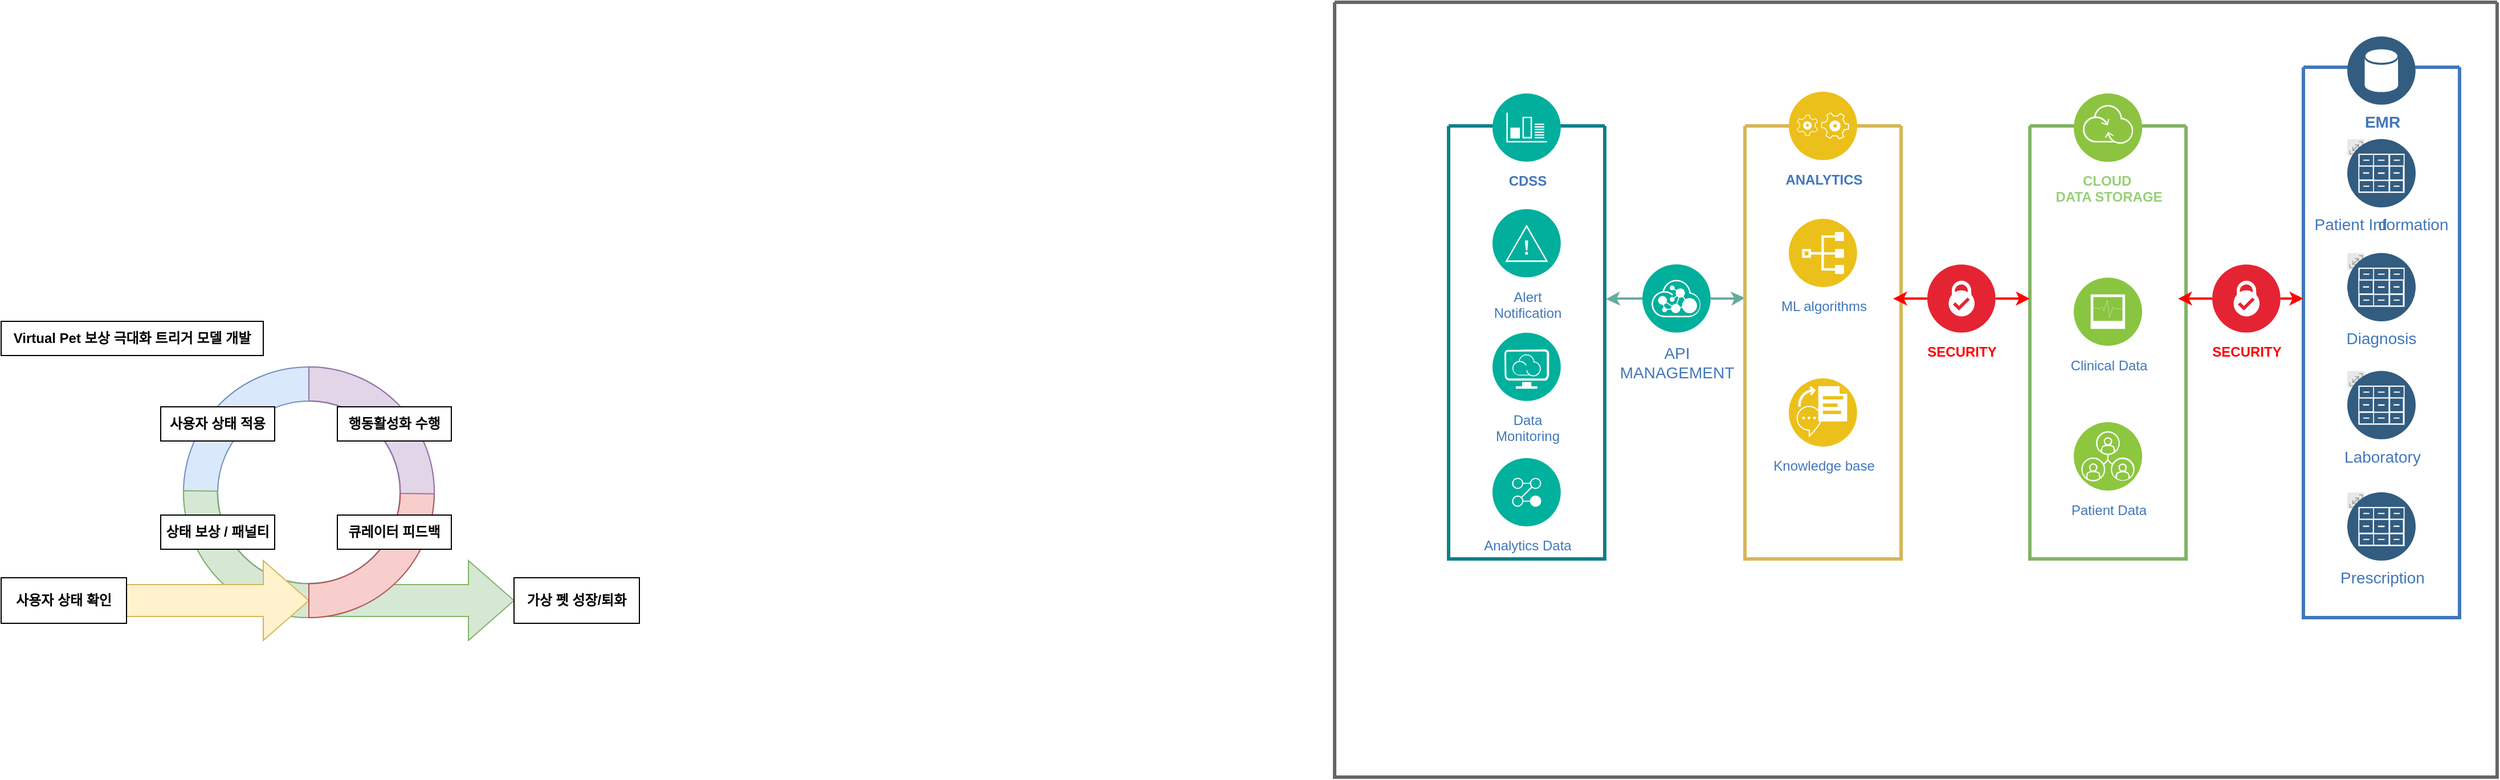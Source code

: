 <mxfile version="20.8.5" type="github">
  <diagram id="0d7cefc2-ccd6-e077-73ed-a8e48b0cddf6" name="Page-1">
    <mxGraphModel dx="2247" dy="694" grid="1" gridSize="10" guides="1" tooltips="1" connect="1" arrows="1" fold="1" page="1" pageScale="1" pageWidth="1169" pageHeight="827" background="none" math="0" shadow="0">
      <root>
        <mxCell id="0" />
        <mxCell id="1" parent="0" />
        <mxCell id="0V8n2o7gTM4KSVa6vnnp-101" value="" style="html=1;shadow=0;dashed=0;align=center;verticalAlign=middle;shape=mxgraph.arrows2.arrow;dy=0.6;dx=40;notch=0;fillColor=#d5e8d4;strokeColor=#82b366;" parent="1" vertex="1">
          <mxGeometry x="-770" y="500" width="180" height="70" as="geometry" />
        </mxCell>
        <mxCell id="0V8n2o7gTM4KSVa6vnnp-102" value="" style="verticalLabelPosition=bottom;verticalAlign=top;html=1;shape=mxgraph.basic.donut;dx=30;fillColor=#dae8fc;strokeColor=#6c8ebf;fillOpacity=100;" parent="1" vertex="1">
          <mxGeometry x="-880" y="330" width="220" height="220" as="geometry" />
        </mxCell>
        <mxCell id="2" value="" style="swimlane;shadow=0;align=right;startSize=0;collapsible=0;strokeWidth=3;fillColor=#f5f5f5;fontColor=#333333;strokeColor=#666666;" parent="1" vertex="1">
          <mxGeometry x="130" y="10" width="1020" height="680" as="geometry" />
        </mxCell>
        <mxCell id="Esg44BOYz5HKo0OelRvy-150" value="" style="edgeStyle=orthogonalEdgeStyle;rounded=0;orthogonalLoop=1;jettySize=auto;html=1;strokeColor=#67AB9F;strokeWidth=2;fontSize=16;fontColor=#FF0000;entryX=0.001;entryY=0.397;entryDx=0;entryDy=0;entryPerimeter=0;" parent="2" source="76" target="Esg44BOYz5HKo0OelRvy-125" edge="1">
          <mxGeometry relative="1" as="geometry" />
        </mxCell>
        <mxCell id="Esg44BOYz5HKo0OelRvy-151" style="edgeStyle=orthogonalEdgeStyle;rounded=0;orthogonalLoop=1;jettySize=auto;html=1;entryX=1.008;entryY=0.4;entryDx=0;entryDy=0;entryPerimeter=0;strokeColor=#67AB9F;strokeWidth=2;fontSize=16;fontColor=#FF0000;" parent="2" source="76" target="Esg44BOYz5HKo0OelRvy-139" edge="1">
          <mxGeometry relative="1" as="geometry" />
        </mxCell>
        <mxCell id="76" value="API&lt;div&gt;MANAGEMENT&lt;/div&gt;" style="aspect=fixed;perimeter=ellipsePerimeter;html=1;align=center;shadow=0;dashed=0;image;image=img/lib/ibm/management/api_management.svg;rounded=1;labelBackgroundColor=#ffffff;strokeColor=#666666;strokeWidth=3;fillColor=#C2952D;gradientColor=none;fontSize=14;fontColor=#4277BB;spacingTop=3;" parent="2" vertex="1">
          <mxGeometry x="270" y="230" width="60" height="60" as="geometry" />
        </mxCell>
        <mxCell id="77" value="" style="swimlane;shadow=0;strokeColor=#82b366;fillColor=#d5e8d4;align=right;startSize=0;collapsible=0;strokeWidth=3;" parent="2" vertex="1">
          <mxGeometry x="610" y="108.5" width="137" height="380" as="geometry" />
        </mxCell>
        <mxCell id="Esg44BOYz5HKo0OelRvy-120" value="Clinical Data" style="aspect=fixed;perimeter=ellipsePerimeter;html=1;align=center;shadow=0;dashed=0;fontColor=#4277BB;labelBackgroundColor=#ffffff;fontSize=12;spacingTop=3;image;image=img/lib/ibm/infrastructure/diagnostics.svg;" parent="77" vertex="1">
          <mxGeometry x="38.5" y="133" width="60" height="60" as="geometry" />
        </mxCell>
        <mxCell id="Esg44BOYz5HKo0OelRvy-121" value="Patient Data" style="aspect=fixed;perimeter=ellipsePerimeter;html=1;align=center;shadow=0;dashed=0;fontColor=#4277BB;labelBackgroundColor=#ffffff;fontSize=12;spacingTop=3;image;image=img/lib/ibm/infrastructure/peer_services.svg;" parent="77" vertex="1">
          <mxGeometry x="38.5" y="260" width="60" height="60" as="geometry" />
        </mxCell>
        <mxCell id="Esg44BOYz5HKo0OelRvy-136" value="&lt;b&gt;&lt;font color=&quot;#97d077&quot;&gt;CLOUD&amp;nbsp;&lt;br&gt;DATA STORAGE&lt;/font&gt;&lt;/b&gt;" style="aspect=fixed;perimeter=ellipsePerimeter;html=1;align=center;shadow=0;dashed=0;fontColor=#4277BB;labelBackgroundColor=#ffffff;fontSize=12;spacingTop=3;image;image=img/lib/ibm/infrastructure/transformation_connectivity.svg;" parent="77" vertex="1">
          <mxGeometry x="38.5" y="-28.5" width="60" height="60" as="geometry" />
        </mxCell>
        <mxCell id="79" value="" style="swimlane;shadow=0;strokeColor=#4277BB;fillColor=#ffffff;fontColor=#000000;align=center;startSize=0;collapsible=0;strokeWidth=3;verticalAlign=bottom;fontSize=16;" parent="2" vertex="1">
          <mxGeometry x="850" y="57" width="137" height="483" as="geometry" />
        </mxCell>
        <mxCell id="99" value="" style="group;fontSize=14;fontColor=#4277BB;labelBackgroundColor=#ffffff;" parent="79" vertex="1" connectable="0">
          <mxGeometry x="38.5" y="373" width="60" height="60" as="geometry" />
        </mxCell>
        <mxCell id="100" value="" style="aspect=fixed;perimeter=ellipsePerimeter;html=1;align=center;shadow=0;dashed=0;image;image=img/lib/ibm/miscellaneous/scalable.svg;rounded=1;labelBackgroundColor=none;strokeColor=#666666;strokeWidth=3;fillColor=#C2952D;gradientColor=none;fontSize=14;fontColor=#4277BB;" parent="99" vertex="1">
          <mxGeometry width="15" height="15" as="geometry" />
        </mxCell>
        <mxCell id="101" value="Prescription" style="aspect=fixed;perimeter=ellipsePerimeter;html=1;align=center;shadow=0;dashed=0;image;image=img/lib/ibm/data/file_repository.svg;rounded=1;labelBackgroundColor=none;strokeColor=#666666;strokeWidth=3;fillColor=#C2952D;gradientColor=none;fontSize=14;fontColor=#4277BB;" parent="99" vertex="1">
          <mxGeometry width="60" height="60" as="geometry" />
        </mxCell>
        <mxCell id="Esg44BOYz5HKo0OelRvy-107" value="Diagnosis" style="group;fontSize=14;fontColor=#4277BB;labelPosition=center;verticalLabelPosition=bottom;align=center;verticalAlign=top;labelBackgroundColor=#ffffff;" parent="79" vertex="1" connectable="0">
          <mxGeometry x="38.5" y="163" width="60" height="60" as="geometry" />
        </mxCell>
        <mxCell id="Esg44BOYz5HKo0OelRvy-108" value="" style="aspect=fixed;perimeter=ellipsePerimeter;html=1;align=center;shadow=0;dashed=0;image;image=img/lib/ibm/miscellaneous/scalable.svg;rounded=1;labelBackgroundColor=none;strokeColor=#666666;strokeWidth=3;fillColor=#C2952D;gradientColor=none;fontSize=14;fontColor=#4277BB;" parent="Esg44BOYz5HKo0OelRvy-107" vertex="1">
          <mxGeometry width="15" height="15" as="geometry" />
        </mxCell>
        <mxCell id="Esg44BOYz5HKo0OelRvy-109" value="" style="aspect=fixed;perimeter=ellipsePerimeter;html=1;align=center;shadow=0;dashed=0;image;image=img/lib/ibm/data/file_repository.svg;rounded=1;labelBackgroundColor=none;strokeColor=#666666;strokeWidth=3;fillColor=#C2952D;gradientColor=none;fontSize=14;fontColor=#4277BB;" parent="Esg44BOYz5HKo0OelRvy-107" vertex="1">
          <mxGeometry width="60" height="60" as="geometry" />
        </mxCell>
        <mxCell id="Esg44BOYz5HKo0OelRvy-122" value="&lt;b&gt;EMR&lt;/b&gt;" style="aspect=fixed;perimeter=ellipsePerimeter;html=1;align=center;shadow=0;dashed=0;image;image=img/lib/ibm/data/data_services.svg;rounded=1;labelBackgroundColor=#ffffff;strokeColor=#666666;strokeWidth=3;fillColor=#C2952D;gradientColor=none;fontSize=14;fontColor=#4277BB;" parent="79" vertex="1">
          <mxGeometry x="38.5" y="-27" width="60" height="60" as="geometry" />
        </mxCell>
        <mxCell id="96" value="" style="group;fontSize=14;fontColor=#4277BB;labelBackgroundColor=#ffffff;" parent="79" vertex="1" connectable="0">
          <mxGeometry x="38.5" y="266.5" width="60" height="60" as="geometry" />
        </mxCell>
        <mxCell id="97" value="" style="aspect=fixed;perimeter=ellipsePerimeter;html=1;align=center;shadow=0;dashed=0;image;image=img/lib/ibm/miscellaneous/scalable.svg;rounded=1;labelBackgroundColor=none;strokeColor=#666666;strokeWidth=3;fillColor=#C2952D;gradientColor=none;fontSize=14;fontColor=#4277BB;" parent="96" vertex="1">
          <mxGeometry width="15" height="15" as="geometry" />
        </mxCell>
        <mxCell id="98" value="Laboratory" style="aspect=fixed;perimeter=ellipsePerimeter;html=1;align=center;shadow=0;dashed=0;image;image=img/lib/ibm/data/file_repository.svg;rounded=1;labelBackgroundColor=none;strokeColor=#666666;strokeWidth=3;fillColor=#C2952D;gradientColor=none;fontSize=14;fontColor=#4277BB;" parent="96" vertex="1">
          <mxGeometry width="60" height="60" as="geometry" />
        </mxCell>
        <mxCell id="Esg44BOYz5HKo0OelRvy-143" value="Patient Information" style="group;fontSize=14;fontColor=#4277BB;labelPosition=center;verticalLabelPosition=bottom;align=center;verticalAlign=top;labelBackgroundColor=#ffffff;" parent="79" vertex="1" connectable="0">
          <mxGeometry x="38.5" y="63" width="60" height="60" as="geometry" />
        </mxCell>
        <mxCell id="Esg44BOYz5HKo0OelRvy-144" value="" style="aspect=fixed;perimeter=ellipsePerimeter;html=1;align=center;shadow=0;dashed=0;image;image=img/lib/ibm/miscellaneous/scalable.svg;rounded=1;labelBackgroundColor=none;strokeColor=#666666;strokeWidth=3;fillColor=#C2952D;gradientColor=none;fontSize=14;fontColor=#4277BB;" parent="Esg44BOYz5HKo0OelRvy-143" vertex="1">
          <mxGeometry width="15" height="15" as="geometry" />
        </mxCell>
        <mxCell id="Esg44BOYz5HKo0OelRvy-145" value="d" style="aspect=fixed;perimeter=ellipsePerimeter;html=1;align=center;shadow=0;dashed=0;image;image=img/lib/ibm/data/file_repository.svg;rounded=1;labelBackgroundColor=none;strokeColor=#666666;strokeWidth=3;fillColor=#C2952D;gradientColor=none;fontSize=14;fontColor=#4277BB;" parent="Esg44BOYz5HKo0OelRvy-143" vertex="1">
          <mxGeometry width="60" height="60" as="geometry" />
        </mxCell>
        <mxCell id="Esg44BOYz5HKo0OelRvy-156" style="edgeStyle=orthogonalEdgeStyle;rounded=0;orthogonalLoop=1;jettySize=auto;html=1;entryX=0.949;entryY=0.399;entryDx=0;entryDy=0;entryPerimeter=0;strokeColor=#FF0000;strokeWidth=2;fontSize=16;fontColor=#FF0000;" parent="2" source="Esg44BOYz5HKo0OelRvy-112" target="77" edge="1">
          <mxGeometry relative="1" as="geometry" />
        </mxCell>
        <mxCell id="Esg44BOYz5HKo0OelRvy-157" style="edgeStyle=orthogonalEdgeStyle;rounded=0;orthogonalLoop=1;jettySize=auto;html=1;strokeColor=#FF0000;strokeWidth=2;fontSize=16;fontColor=#FF0000;" parent="2" source="Esg44BOYz5HKo0OelRvy-112" edge="1">
          <mxGeometry relative="1" as="geometry">
            <mxPoint x="850" y="260" as="targetPoint" />
          </mxGeometry>
        </mxCell>
        <mxCell id="Esg44BOYz5HKo0OelRvy-112" value="&lt;font color=&quot;#ff0000&quot;&gt;SECURITY&lt;/font&gt;" style="aspect=fixed;perimeter=ellipsePerimeter;html=1;align=center;shadow=0;dashed=0;fontColor=#4277BB;labelBackgroundColor=#ffffff;fontSize=12;spacingTop=3;image;image=img/lib/ibm/blockchain/certificate_authority.svg;fontStyle=1" parent="2" vertex="1">
          <mxGeometry x="770" y="230" width="60" height="60" as="geometry" />
        </mxCell>
        <mxCell id="Esg44BOYz5HKo0OelRvy-125" value="" style="swimlane;shadow=0;strokeColor=#d6b656;fillColor=#fff2cc;align=right;startSize=0;collapsible=0;strokeWidth=3;" parent="2" vertex="1">
          <mxGeometry x="360" y="108.5" width="137" height="380" as="geometry" />
        </mxCell>
        <mxCell id="Esg44BOYz5HKo0OelRvy-124" value="&lt;b&gt;ANALYTICS&lt;/b&gt;" style="aspect=fixed;perimeter=ellipsePerimeter;html=1;align=center;shadow=0;dashed=0;fontColor=#4277BB;labelBackgroundColor=#ffffff;fontSize=12;spacingTop=3;image;image=img/lib/ibm/applications/application_logic.svg;" parent="Esg44BOYz5HKo0OelRvy-125" vertex="1">
          <mxGeometry x="38.5" y="-30" width="60" height="60" as="geometry" />
        </mxCell>
        <mxCell id="Esg44BOYz5HKo0OelRvy-137" value="ML algorithms" style="aspect=fixed;perimeter=ellipsePerimeter;html=1;align=center;shadow=0;dashed=0;fontColor=#4277BB;labelBackgroundColor=#ffffff;fontSize=12;spacingTop=3;image;image=img/lib/ibm/applications/index.svg;" parent="Esg44BOYz5HKo0OelRvy-125" vertex="1">
          <mxGeometry x="38.5" y="81.5" width="60" height="60" as="geometry" />
        </mxCell>
        <mxCell id="Esg44BOYz5HKo0OelRvy-138" value="Knowledge base" style="aspect=fixed;perimeter=ellipsePerimeter;html=1;align=center;shadow=0;dashed=0;fontColor=#4277BB;labelBackgroundColor=#ffffff;fontSize=12;spacingTop=3;image;image=img/lib/ibm/applications/speech_to_text.svg;" parent="Esg44BOYz5HKo0OelRvy-125" vertex="1">
          <mxGeometry x="38.5" y="221.5" width="60" height="60" as="geometry" />
        </mxCell>
        <mxCell id="Esg44BOYz5HKo0OelRvy-153" style="edgeStyle=orthogonalEdgeStyle;rounded=0;orthogonalLoop=1;jettySize=auto;html=1;entryX=0.949;entryY=0.399;entryDx=0;entryDy=0;entryPerimeter=0;strokeColor=#FF0000;strokeWidth=2;fontSize=16;fontColor=#FF0000;" parent="2" source="Esg44BOYz5HKo0OelRvy-130" target="Esg44BOYz5HKo0OelRvy-125" edge="1">
          <mxGeometry relative="1" as="geometry" />
        </mxCell>
        <mxCell id="Esg44BOYz5HKo0OelRvy-155" style="edgeStyle=orthogonalEdgeStyle;rounded=0;orthogonalLoop=1;jettySize=auto;html=1;entryX=0;entryY=0.399;entryDx=0;entryDy=0;entryPerimeter=0;strokeColor=#FF0000;strokeWidth=2;fontSize=16;fontColor=#FF0000;" parent="2" source="Esg44BOYz5HKo0OelRvy-130" target="77" edge="1">
          <mxGeometry relative="1" as="geometry" />
        </mxCell>
        <mxCell id="Esg44BOYz5HKo0OelRvy-130" value="SECURITY" style="aspect=fixed;perimeter=ellipsePerimeter;html=1;align=center;shadow=0;dashed=0;fontColor=#FF0000;labelBackgroundColor=#ffffff;fontSize=12;spacingTop=3;image;image=img/lib/ibm/blockchain/certificate_authority.svg;fontStyle=1" parent="2" vertex="1">
          <mxGeometry x="520" y="230" width="60" height="60" as="geometry" />
        </mxCell>
        <mxCell id="Esg44BOYz5HKo0OelRvy-139" value="" style="swimlane;shadow=0;strokeColor=#0e8088;fillColor=#b0e3e6;align=right;startSize=0;collapsible=0;strokeWidth=3;" parent="2" vertex="1">
          <mxGeometry x="100" y="108.5" width="137" height="380" as="geometry" />
        </mxCell>
        <mxCell id="Esg44BOYz5HKo0OelRvy-146" value="&lt;b&gt;CDSS&lt;/b&gt;" style="aspect=fixed;perimeter=ellipsePerimeter;html=1;align=center;shadow=0;dashed=0;fontColor=#4277BB;labelBackgroundColor=#ffffff;fontSize=12;spacingTop=3;image;image=img/lib/ibm/management/monitoring_metrics.svg;" parent="Esg44BOYz5HKo0OelRvy-139" vertex="1">
          <mxGeometry x="38.5" y="-28.5" width="60" height="60" as="geometry" />
        </mxCell>
        <mxCell id="Esg44BOYz5HKo0OelRvy-147" value="Alert&lt;br&gt;Notification" style="aspect=fixed;perimeter=ellipsePerimeter;html=1;align=center;shadow=0;dashed=0;fontColor=#4277BB;labelBackgroundColor=#ffffff;fontSize=12;spacingTop=3;image;image=img/lib/ibm/management/alert_notification.svg;" parent="Esg44BOYz5HKo0OelRvy-139" vertex="1">
          <mxGeometry x="38.5" y="73" width="60" height="60" as="geometry" />
        </mxCell>
        <mxCell id="Esg44BOYz5HKo0OelRvy-148" value="Data&lt;br&gt;Monitoring" style="aspect=fixed;perimeter=ellipsePerimeter;html=1;align=center;shadow=0;dashed=0;fontColor=#4277BB;labelBackgroundColor=#ffffff;fontSize=12;spacingTop=3;image;image=img/lib/ibm/management/provider_cloud_portal_service.svg;" parent="Esg44BOYz5HKo0OelRvy-139" vertex="1">
          <mxGeometry x="38.5" y="181.5" width="60" height="60" as="geometry" />
        </mxCell>
        <mxCell id="Esg44BOYz5HKo0OelRvy-149" value="Analytics Data" style="aspect=fixed;perimeter=ellipsePerimeter;html=1;align=center;shadow=0;dashed=0;fontColor=#4277BB;labelBackgroundColor=#ffffff;fontSize=12;spacingTop=3;image;image=img/lib/ibm/management/process_management.svg;" parent="Esg44BOYz5HKo0OelRvy-139" vertex="1">
          <mxGeometry x="38.5" y="291.5" width="60" height="60" as="geometry" />
        </mxCell>
        <mxCell id="0V8n2o7gTM4KSVa6vnnp-105" value="" style="verticalLabelPosition=bottom;verticalAlign=top;html=1;shape=mxgraph.basic.partConcEllipse;startAngle=0.25;endAngle=0.502;arcWidth=0.27;direction=south;strokeOpacity=100;fillColor=#d5e8d4;strokeColor=#82b366;" parent="1" vertex="1">
          <mxGeometry x="-880" y="330" width="220" height="220" as="geometry" />
        </mxCell>
        <mxCell id="0V8n2o7gTM4KSVa6vnnp-104" value="" style="html=1;shadow=0;dashed=0;align=center;verticalAlign=middle;shape=mxgraph.arrows2.arrow;dy=0.6;dx=40;notch=0;fillColor=#fff2cc;strokeColor=#d6b656;" parent="1" vertex="1">
          <mxGeometry x="-930" y="500" width="160" height="70" as="geometry" />
        </mxCell>
        <mxCell id="0V8n2o7gTM4KSVa6vnnp-106" value="" style="verticalLabelPosition=bottom;verticalAlign=top;html=1;shape=mxgraph.basic.partConcEllipse;startAngle=0.25;endAngle=0.502;arcWidth=0.27;direction=south;strokeOpacity=100;fillColor=#f8cecc;strokeColor=#b85450;flipH=1;" parent="1" vertex="1">
          <mxGeometry x="-880" y="330" width="220" height="220" as="geometry" />
        </mxCell>
        <mxCell id="0V8n2o7gTM4KSVa6vnnp-107" value="가상 펫 성장/퇴화" style="rounded=0;whiteSpace=wrap;html=1;fontStyle=1" parent="1" vertex="1">
          <mxGeometry x="-590" y="515" width="110" height="40" as="geometry" />
        </mxCell>
        <mxCell id="0V8n2o7gTM4KSVa6vnnp-108" value="사용자 상태 확인" style="rounded=0;whiteSpace=wrap;html=1;fontStyle=1" parent="1" vertex="1">
          <mxGeometry x="-1040" y="515" width="110" height="40" as="geometry" />
        </mxCell>
        <mxCell id="0V8n2o7gTM4KSVa6vnnp-112" value="" style="verticalLabelPosition=bottom;verticalAlign=top;html=1;shape=mxgraph.basic.partConcEllipse;startAngle=0.25;endAngle=0.502;arcWidth=0.27;direction=south;strokeOpacity=100;fillColor=#e1d5e7;strokeColor=#9673a6;flipH=1;flipV=1;" parent="1" vertex="1">
          <mxGeometry x="-880" y="330" width="220" height="220" as="geometry" />
        </mxCell>
        <mxCell id="-SmGj3fW7QD-LpGxyffZ-101" value="Virtual Pet 보상 극대화 트리거 모델 개발" style="rounded=0;whiteSpace=wrap;html=1;fontStyle=1" vertex="1" parent="1">
          <mxGeometry x="-1040" y="290" width="230" height="30" as="geometry" />
        </mxCell>
        <mxCell id="-SmGj3fW7QD-LpGxyffZ-103" value="큐레이터 피드백" style="rounded=0;whiteSpace=wrap;html=1;fontStyle=1" vertex="1" parent="1">
          <mxGeometry x="-745" y="460" width="100" height="30" as="geometry" />
        </mxCell>
        <mxCell id="-SmGj3fW7QD-LpGxyffZ-104" value="행동활성화 수행" style="rounded=0;whiteSpace=wrap;html=1;fontStyle=1" vertex="1" parent="1">
          <mxGeometry x="-745" y="365" width="100" height="30" as="geometry" />
        </mxCell>
        <mxCell id="-SmGj3fW7QD-LpGxyffZ-105" value="사용자 상태 적용" style="rounded=0;whiteSpace=wrap;html=1;fontStyle=1" vertex="1" parent="1">
          <mxGeometry x="-900" y="365" width="100" height="30" as="geometry" />
        </mxCell>
        <mxCell id="-SmGj3fW7QD-LpGxyffZ-106" value="상태 보상 / 패널티" style="rounded=0;whiteSpace=wrap;html=1;fontStyle=1" vertex="1" parent="1">
          <mxGeometry x="-900" y="460" width="100" height="30" as="geometry" />
        </mxCell>
      </root>
    </mxGraphModel>
  </diagram>
</mxfile>
